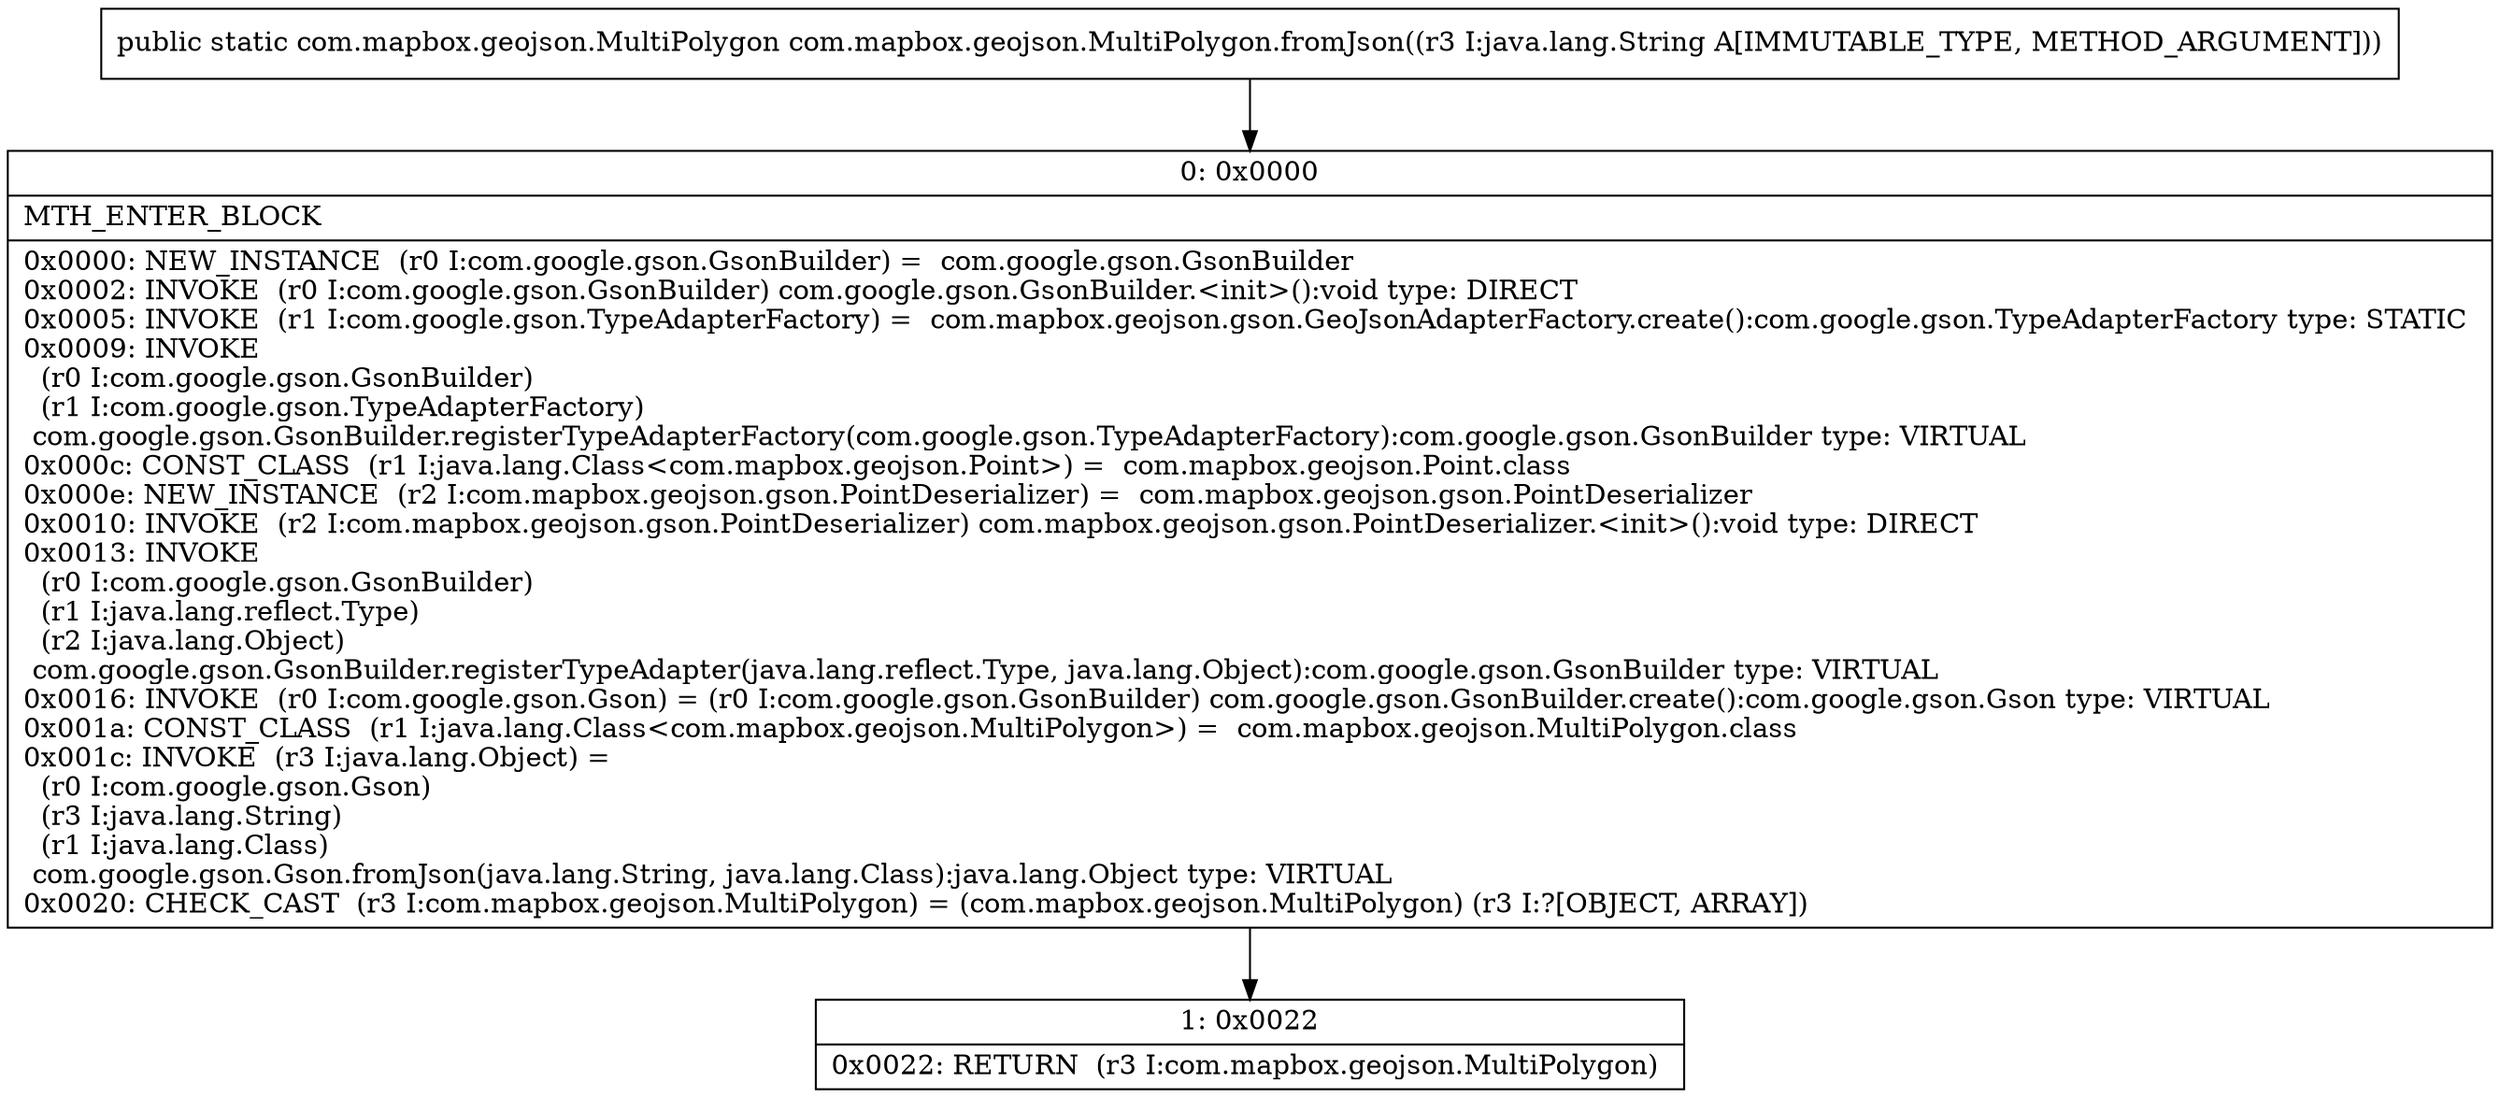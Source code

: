 digraph "CFG forcom.mapbox.geojson.MultiPolygon.fromJson(Ljava\/lang\/String;)Lcom\/mapbox\/geojson\/MultiPolygon;" {
Node_0 [shape=record,label="{0\:\ 0x0000|MTH_ENTER_BLOCK\l|0x0000: NEW_INSTANCE  (r0 I:com.google.gson.GsonBuilder) =  com.google.gson.GsonBuilder \l0x0002: INVOKE  (r0 I:com.google.gson.GsonBuilder) com.google.gson.GsonBuilder.\<init\>():void type: DIRECT \l0x0005: INVOKE  (r1 I:com.google.gson.TypeAdapterFactory) =  com.mapbox.geojson.gson.GeoJsonAdapterFactory.create():com.google.gson.TypeAdapterFactory type: STATIC \l0x0009: INVOKE  \l  (r0 I:com.google.gson.GsonBuilder)\l  (r1 I:com.google.gson.TypeAdapterFactory)\l com.google.gson.GsonBuilder.registerTypeAdapterFactory(com.google.gson.TypeAdapterFactory):com.google.gson.GsonBuilder type: VIRTUAL \l0x000c: CONST_CLASS  (r1 I:java.lang.Class\<com.mapbox.geojson.Point\>) =  com.mapbox.geojson.Point.class \l0x000e: NEW_INSTANCE  (r2 I:com.mapbox.geojson.gson.PointDeserializer) =  com.mapbox.geojson.gson.PointDeserializer \l0x0010: INVOKE  (r2 I:com.mapbox.geojson.gson.PointDeserializer) com.mapbox.geojson.gson.PointDeserializer.\<init\>():void type: DIRECT \l0x0013: INVOKE  \l  (r0 I:com.google.gson.GsonBuilder)\l  (r1 I:java.lang.reflect.Type)\l  (r2 I:java.lang.Object)\l com.google.gson.GsonBuilder.registerTypeAdapter(java.lang.reflect.Type, java.lang.Object):com.google.gson.GsonBuilder type: VIRTUAL \l0x0016: INVOKE  (r0 I:com.google.gson.Gson) = (r0 I:com.google.gson.GsonBuilder) com.google.gson.GsonBuilder.create():com.google.gson.Gson type: VIRTUAL \l0x001a: CONST_CLASS  (r1 I:java.lang.Class\<com.mapbox.geojson.MultiPolygon\>) =  com.mapbox.geojson.MultiPolygon.class \l0x001c: INVOKE  (r3 I:java.lang.Object) = \l  (r0 I:com.google.gson.Gson)\l  (r3 I:java.lang.String)\l  (r1 I:java.lang.Class)\l com.google.gson.Gson.fromJson(java.lang.String, java.lang.Class):java.lang.Object type: VIRTUAL \l0x0020: CHECK_CAST  (r3 I:com.mapbox.geojson.MultiPolygon) = (com.mapbox.geojson.MultiPolygon) (r3 I:?[OBJECT, ARRAY]) \l}"];
Node_1 [shape=record,label="{1\:\ 0x0022|0x0022: RETURN  (r3 I:com.mapbox.geojson.MultiPolygon) \l}"];
MethodNode[shape=record,label="{public static com.mapbox.geojson.MultiPolygon com.mapbox.geojson.MultiPolygon.fromJson((r3 I:java.lang.String A[IMMUTABLE_TYPE, METHOD_ARGUMENT])) }"];
MethodNode -> Node_0;
Node_0 -> Node_1;
}


